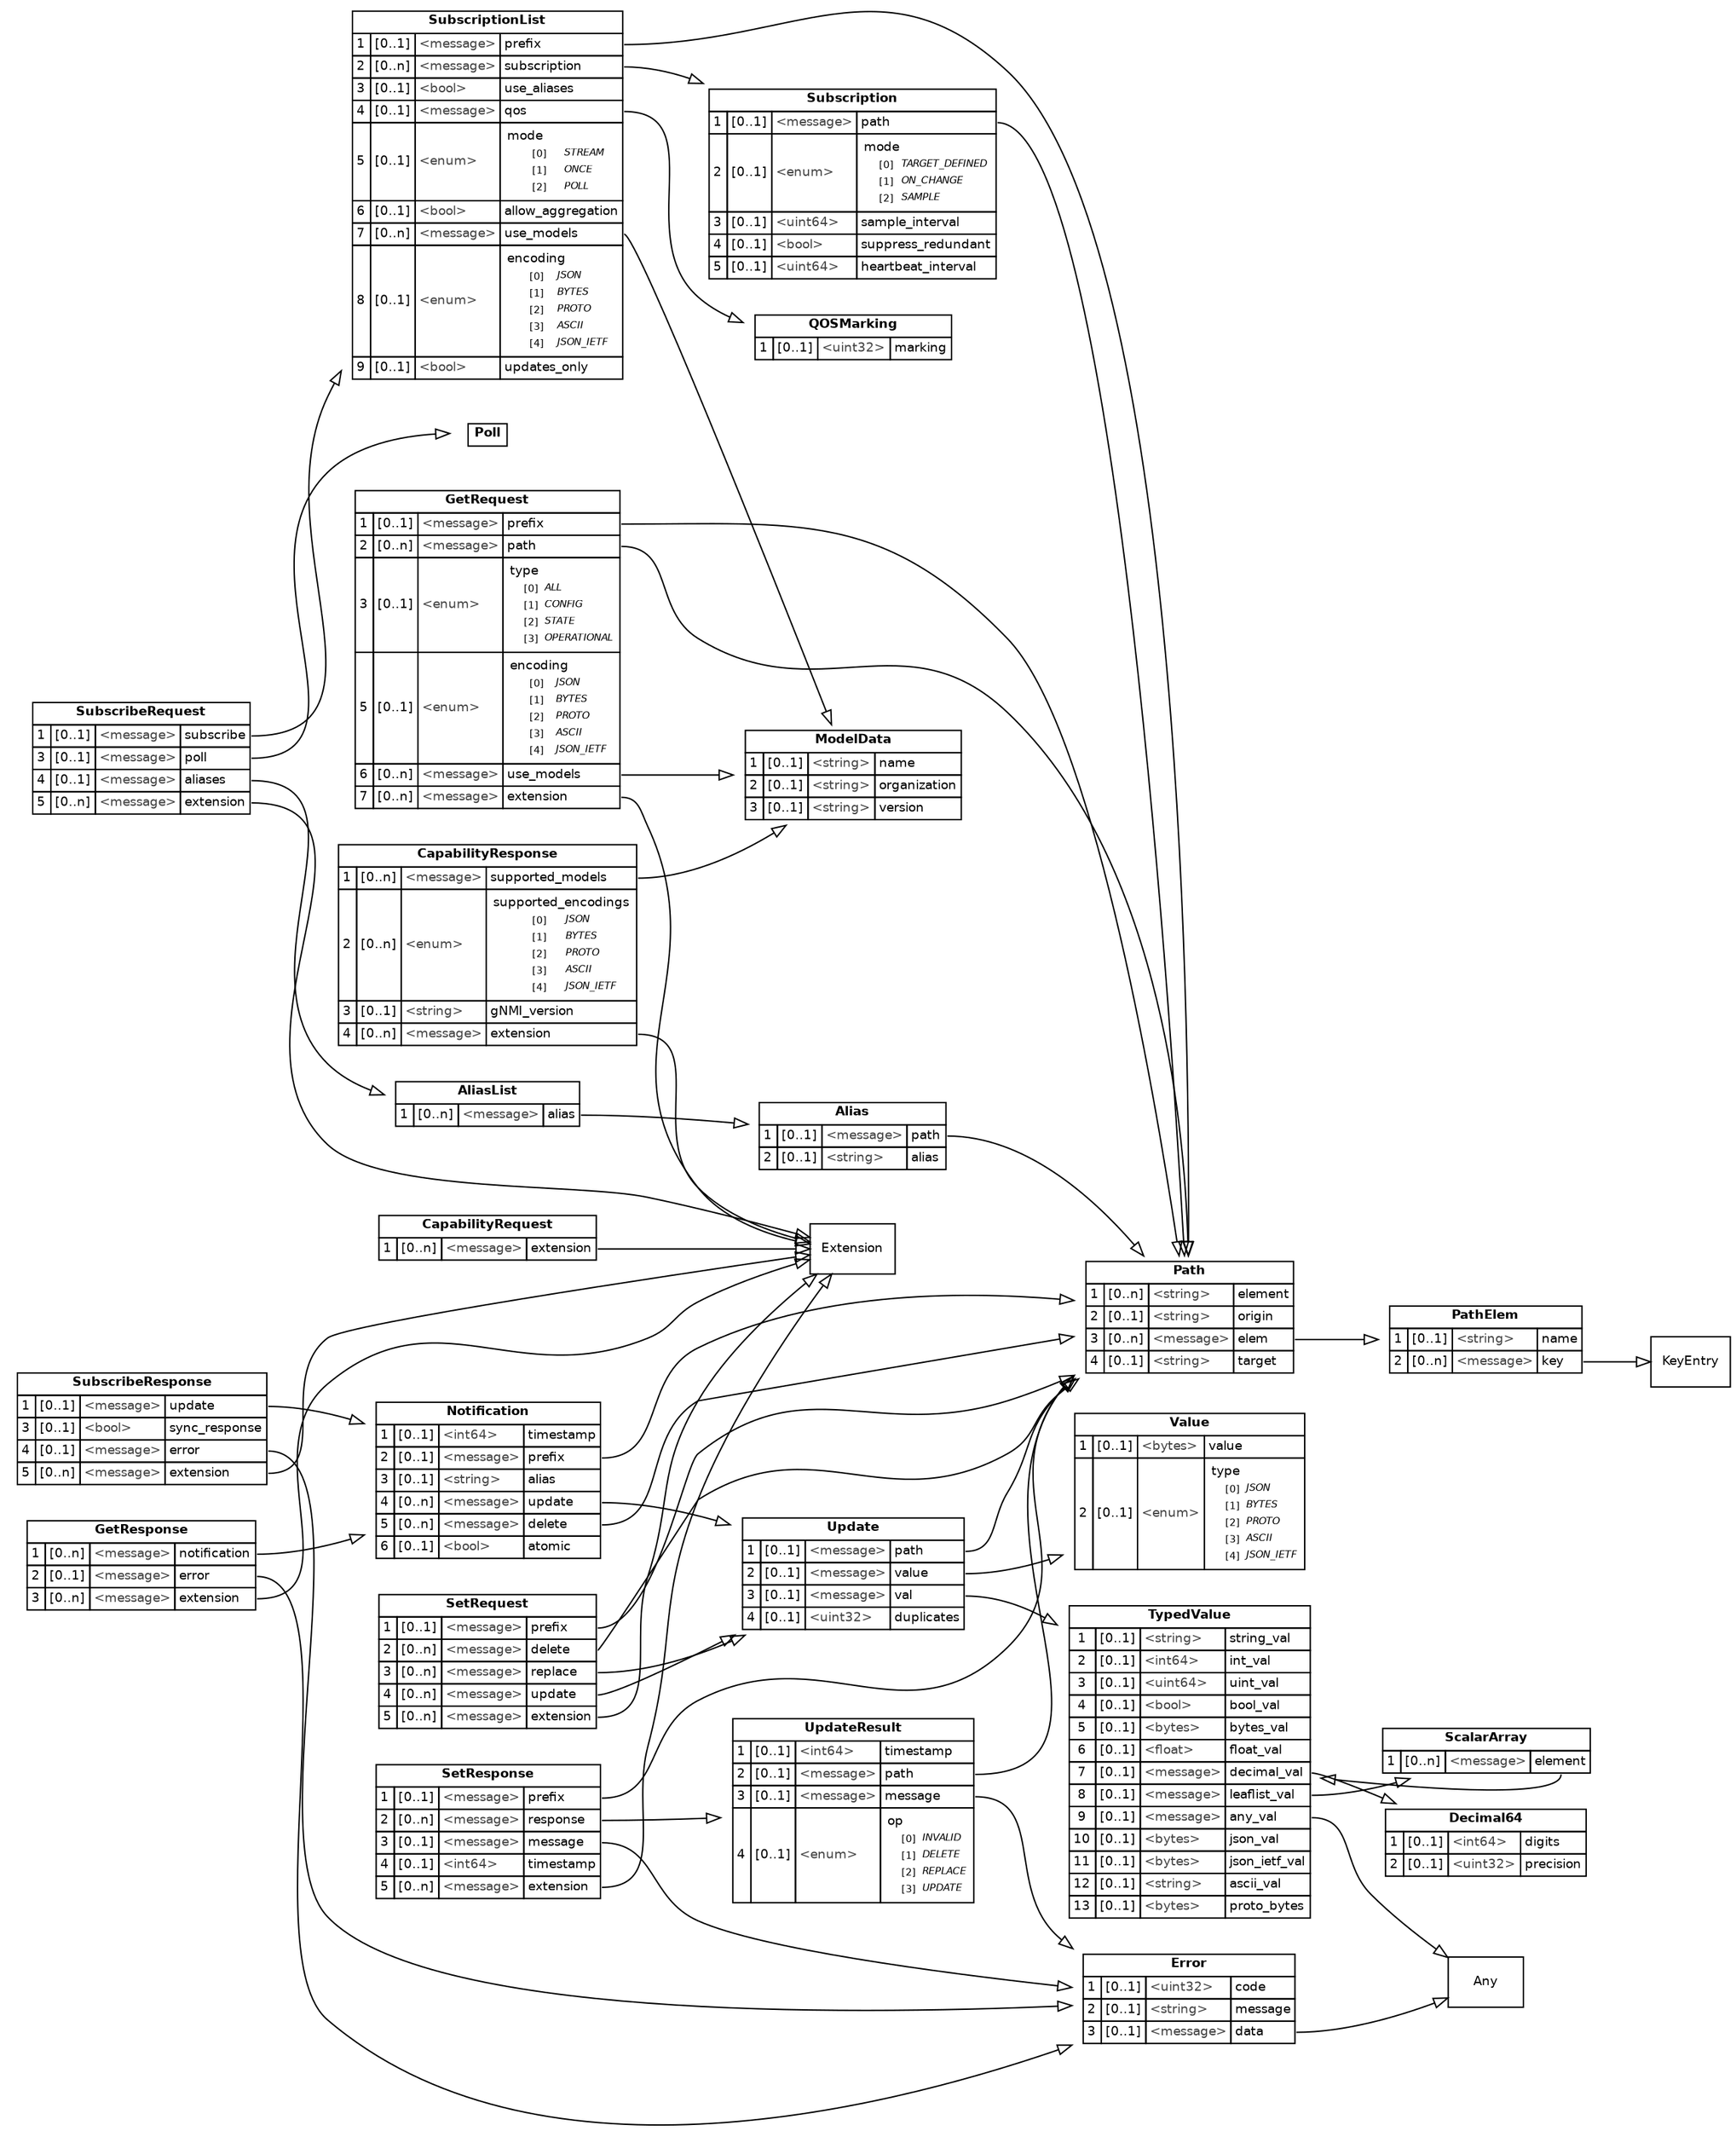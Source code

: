 
digraph protobuf {
    rankdir=LR
    fontname = "Bitstream Vera Sans"
    fontsize = 9
    node [
        shape = record
        fontname = "Bitstream Vera Sans"
        fontsize = 9
    ]
    edge [
        fontname = "Bitstream Vera Sans"
        fontsize = 9
        arrowhead = "empty"
    ]

    QOSMarking [
        shape = plaintext
        label = <<TABLE BORDER="0" CELLBORDER="1" CELLSPACING="0" ALIGN="LEFT" VALIGN="TOP"><TR><TD COLSPAN="4"><B>QOSMarking</B></TD></TR><TR><TD >1</TD><TD TITLE="optional">[0..1]</TD><TD ALIGN="LEFT"><FONT COLOR="#444444">&lt;uint32&gt;</FONT></TD><TD ALIGN="LEFT" >marking</TD></TR></TABLE>>
    ]


    SubscribeRequest [
        shape = plaintext
        label = <<TABLE BORDER="0" CELLBORDER="1" CELLSPACING="0" ALIGN="LEFT" VALIGN="TOP"><TR><TD COLSPAN="4"><B>SubscribeRequest</B></TD></TR><TR><TD  PORT="L_subscribe">1</TD><TD TITLE="optional">[0..1]</TD><TD ALIGN="LEFT"><FONT COLOR="#444444">&lt;message&gt;</FONT></TD><TD ALIGN="LEFT"  PORT="R_subscribe">subscribe</TD></TR><TR><TD  PORT="L_poll">3</TD><TD TITLE="optional">[0..1]</TD><TD ALIGN="LEFT"><FONT COLOR="#444444">&lt;message&gt;</FONT></TD><TD ALIGN="LEFT"  PORT="R_poll">poll</TD></TR><TR><TD  PORT="L_aliases">4</TD><TD TITLE="optional">[0..1]</TD><TD ALIGN="LEFT"><FONT COLOR="#444444">&lt;message&gt;</FONT></TD><TD ALIGN="LEFT"  PORT="R_aliases">aliases</TD></TR><TR><TD  PORT="L_extension">5</TD><TD TITLE="repeated">[0..n]</TD><TD ALIGN="LEFT"><FONT COLOR="#444444">&lt;message&gt;</FONT></TD><TD ALIGN="LEFT"  PORT="R_extension">extension</TD></TR></TABLE>>
    ]


    PathElem [
        shape = plaintext
        label = <<TABLE BORDER="0" CELLBORDER="1" CELLSPACING="0" ALIGN="LEFT" VALIGN="TOP"><TR><TD COLSPAN="4"><B>PathElem</B></TD></TR><TR><TD >1</TD><TD TITLE="optional">[0..1]</TD><TD ALIGN="LEFT"><FONT COLOR="#444444">&lt;string&gt;</FONT></TD><TD ALIGN="LEFT" >name</TD></TR><TR><TD  PORT="L_key">2</TD><TD TITLE="repeated">[0..n]</TD><TD ALIGN="LEFT"><FONT COLOR="#444444">&lt;message&gt;</FONT></TD><TD ALIGN="LEFT"  PORT="R_key">key</TD></TR></TABLE>>
    ]


    Notification [
        shape = plaintext
        label = <<TABLE BORDER="0" CELLBORDER="1" CELLSPACING="0" ALIGN="LEFT" VALIGN="TOP"><TR><TD COLSPAN="4"><B>Notification</B></TD></TR><TR><TD >1</TD><TD TITLE="optional">[0..1]</TD><TD ALIGN="LEFT"><FONT COLOR="#444444">&lt;int64&gt;</FONT></TD><TD ALIGN="LEFT" >timestamp</TD></TR><TR><TD  PORT="L_prefix">2</TD><TD TITLE="optional">[0..1]</TD><TD ALIGN="LEFT"><FONT COLOR="#444444">&lt;message&gt;</FONT></TD><TD ALIGN="LEFT"  PORT="R_prefix">prefix</TD></TR><TR><TD >3</TD><TD TITLE="optional">[0..1]</TD><TD ALIGN="LEFT"><FONT COLOR="#444444">&lt;string&gt;</FONT></TD><TD ALIGN="LEFT" >alias</TD></TR><TR><TD  PORT="L_update">4</TD><TD TITLE="repeated">[0..n]</TD><TD ALIGN="LEFT"><FONT COLOR="#444444">&lt;message&gt;</FONT></TD><TD ALIGN="LEFT"  PORT="R_update">update</TD></TR><TR><TD  PORT="L_delete">5</TD><TD TITLE="repeated">[0..n]</TD><TD ALIGN="LEFT"><FONT COLOR="#444444">&lt;message&gt;</FONT></TD><TD ALIGN="LEFT"  PORT="R_delete">delete</TD></TR><TR><TD >6</TD><TD TITLE="optional">[0..1]</TD><TD ALIGN="LEFT"><FONT COLOR="#444444">&lt;bool&gt;</FONT></TD><TD ALIGN="LEFT" >atomic</TD></TR></TABLE>>
    ]


    GetRequest [
        shape = plaintext
        label = <<TABLE BORDER="0" CELLBORDER="1" CELLSPACING="0" ALIGN="LEFT" VALIGN="TOP"><TR><TD COLSPAN="4"><B>GetRequest</B></TD></TR><TR><TD  PORT="L_prefix">1</TD><TD TITLE="optional">[0..1]</TD><TD ALIGN="LEFT"><FONT COLOR="#444444">&lt;message&gt;</FONT></TD><TD ALIGN="LEFT"  PORT="R_prefix">prefix</TD></TR><TR><TD  PORT="L_path">2</TD><TD TITLE="repeated">[0..n]</TD><TD ALIGN="LEFT"><FONT COLOR="#444444">&lt;message&gt;</FONT></TD><TD ALIGN="LEFT"  PORT="R_path">path</TD></TR><TR><TD >3</TD><TD TITLE="optional">[0..1]</TD><TD ALIGN="LEFT"><FONT COLOR="#444444">&lt;enum&gt;</FONT></TD><TD ALIGN="LEFT" ><TABLE BORDER="0" CELLBORDER="0" CELLSPACING="0"  ALIGN="LEFT" VALIGN="TOP"><TR><TD COLSPAN="3" ALIGN="LEFT">type</TD></TR><TR><TD WIDTH="10"></TD><TD ALIGN="LEFT"><FONT POINT-SIZE="7">[0]</FONT></TD><TD ALIGN="LEFT"><I><FONT POINT-SIZE="7">ALL</FONT></I></TD></TR><TR><TD WIDTH="10"></TD><TD ALIGN="LEFT"><FONT POINT-SIZE="7">[1]</FONT></TD><TD ALIGN="LEFT"><I><FONT POINT-SIZE="7">CONFIG</FONT></I></TD></TR><TR><TD WIDTH="10"></TD><TD ALIGN="LEFT"><FONT POINT-SIZE="7">[2]</FONT></TD><TD ALIGN="LEFT"><I><FONT POINT-SIZE="7">STATE</FONT></I></TD></TR><TR><TD WIDTH="10"></TD><TD ALIGN="LEFT"><FONT POINT-SIZE="7">[3]</FONT></TD><TD ALIGN="LEFT"><I><FONT POINT-SIZE="7">OPERATIONAL</FONT></I></TD></TR></TABLE></TD></TR><TR><TD >5</TD><TD TITLE="optional">[0..1]</TD><TD ALIGN="LEFT"><FONT COLOR="#444444">&lt;enum&gt;</FONT></TD><TD ALIGN="LEFT" ><TABLE BORDER="0" CELLBORDER="0" CELLSPACING="0"  ALIGN="LEFT" VALIGN="TOP"><TR><TD COLSPAN="3" ALIGN="LEFT">encoding</TD></TR><TR><TD WIDTH="10"></TD><TD ALIGN="LEFT"><FONT POINT-SIZE="7">[0]</FONT></TD><TD ALIGN="LEFT"><I><FONT POINT-SIZE="7">JSON</FONT></I></TD></TR><TR><TD WIDTH="10"></TD><TD ALIGN="LEFT"><FONT POINT-SIZE="7">[1]</FONT></TD><TD ALIGN="LEFT"><I><FONT POINT-SIZE="7">BYTES</FONT></I></TD></TR><TR><TD WIDTH="10"></TD><TD ALIGN="LEFT"><FONT POINT-SIZE="7">[2]</FONT></TD><TD ALIGN="LEFT"><I><FONT POINT-SIZE="7">PROTO</FONT></I></TD></TR><TR><TD WIDTH="10"></TD><TD ALIGN="LEFT"><FONT POINT-SIZE="7">[3]</FONT></TD><TD ALIGN="LEFT"><I><FONT POINT-SIZE="7">ASCII</FONT></I></TD></TR><TR><TD WIDTH="10"></TD><TD ALIGN="LEFT"><FONT POINT-SIZE="7">[4]</FONT></TD><TD ALIGN="LEFT"><I><FONT POINT-SIZE="7">JSON_IETF</FONT></I></TD></TR></TABLE></TD></TR><TR><TD  PORT="L_use_models">6</TD><TD TITLE="repeated">[0..n]</TD><TD ALIGN="LEFT"><FONT COLOR="#444444">&lt;message&gt;</FONT></TD><TD ALIGN="LEFT"  PORT="R_use_models">use_models</TD></TR><TR><TD  PORT="L_extension">7</TD><TD TITLE="repeated">[0..n]</TD><TD ALIGN="LEFT"><FONT COLOR="#444444">&lt;message&gt;</FONT></TD><TD ALIGN="LEFT"  PORT="R_extension">extension</TD></TR></TABLE>>
    ]


    CapabilityRequest [
        shape = plaintext
        label = <<TABLE BORDER="0" CELLBORDER="1" CELLSPACING="0" ALIGN="LEFT" VALIGN="TOP"><TR><TD COLSPAN="4"><B>CapabilityRequest</B></TD></TR><TR><TD  PORT="L_extension">1</TD><TD TITLE="repeated">[0..n]</TD><TD ALIGN="LEFT"><FONT COLOR="#444444">&lt;message&gt;</FONT></TD><TD ALIGN="LEFT"  PORT="R_extension">extension</TD></TR></TABLE>>
    ]


    Decimal64 [
        shape = plaintext
        label = <<TABLE BORDER="0" CELLBORDER="1" CELLSPACING="0" ALIGN="LEFT" VALIGN="TOP"><TR><TD COLSPAN="4"><B>Decimal64</B></TD></TR><TR><TD >1</TD><TD TITLE="optional">[0..1]</TD><TD ALIGN="LEFT"><FONT COLOR="#444444">&lt;int64&gt;</FONT></TD><TD ALIGN="LEFT" >digits</TD></TR><TR><TD >2</TD><TD TITLE="optional">[0..1]</TD><TD ALIGN="LEFT"><FONT COLOR="#444444">&lt;uint32&gt;</FONT></TD><TD ALIGN="LEFT" >precision</TD></TR></TABLE>>
    ]


    Update [
        shape = plaintext
        label = <<TABLE BORDER="0" CELLBORDER="1" CELLSPACING="0" ALIGN="LEFT" VALIGN="TOP"><TR><TD COLSPAN="4"><B>Update</B></TD></TR><TR><TD  PORT="L_path">1</TD><TD TITLE="optional">[0..1]</TD><TD ALIGN="LEFT"><FONT COLOR="#444444">&lt;message&gt;</FONT></TD><TD ALIGN="LEFT"  PORT="R_path">path</TD></TR><TR><TD  PORT="L_value">2</TD><TD TITLE="optional">[0..1]</TD><TD ALIGN="LEFT"><FONT COLOR="#444444">&lt;message&gt;</FONT></TD><TD ALIGN="LEFT"  PORT="R_value">value</TD></TR><TR><TD  PORT="L_val">3</TD><TD TITLE="optional">[0..1]</TD><TD ALIGN="LEFT"><FONT COLOR="#444444">&lt;message&gt;</FONT></TD><TD ALIGN="LEFT"  PORT="R_val">val</TD></TR><TR><TD >4</TD><TD TITLE="optional">[0..1]</TD><TD ALIGN="LEFT"><FONT COLOR="#444444">&lt;uint32&gt;</FONT></TD><TD ALIGN="LEFT" >duplicates</TD></TR></TABLE>>
    ]


    ModelData [
        shape = plaintext
        label = <<TABLE BORDER="0" CELLBORDER="1" CELLSPACING="0" ALIGN="LEFT" VALIGN="TOP"><TR><TD COLSPAN="4"><B>ModelData</B></TD></TR><TR><TD >1</TD><TD TITLE="optional">[0..1]</TD><TD ALIGN="LEFT"><FONT COLOR="#444444">&lt;string&gt;</FONT></TD><TD ALIGN="LEFT" >name</TD></TR><TR><TD >2</TD><TD TITLE="optional">[0..1]</TD><TD ALIGN="LEFT"><FONT COLOR="#444444">&lt;string&gt;</FONT></TD><TD ALIGN="LEFT" >organization</TD></TR><TR><TD >3</TD><TD TITLE="optional">[0..1]</TD><TD ALIGN="LEFT"><FONT COLOR="#444444">&lt;string&gt;</FONT></TD><TD ALIGN="LEFT" >version</TD></TR></TABLE>>
    ]


    SubscriptionList [
        shape = plaintext
        label = <<TABLE BORDER="0" CELLBORDER="1" CELLSPACING="0" ALIGN="LEFT" VALIGN="TOP"><TR><TD COLSPAN="4"><B>SubscriptionList</B></TD></TR><TR><TD  PORT="L_prefix">1</TD><TD TITLE="optional">[0..1]</TD><TD ALIGN="LEFT"><FONT COLOR="#444444">&lt;message&gt;</FONT></TD><TD ALIGN="LEFT"  PORT="R_prefix">prefix</TD></TR><TR><TD  PORT="L_subscription">2</TD><TD TITLE="repeated">[0..n]</TD><TD ALIGN="LEFT"><FONT COLOR="#444444">&lt;message&gt;</FONT></TD><TD ALIGN="LEFT"  PORT="R_subscription">subscription</TD></TR><TR><TD >3</TD><TD TITLE="optional">[0..1]</TD><TD ALIGN="LEFT"><FONT COLOR="#444444">&lt;bool&gt;</FONT></TD><TD ALIGN="LEFT" >use_aliases</TD></TR><TR><TD  PORT="L_qos">4</TD><TD TITLE="optional">[0..1]</TD><TD ALIGN="LEFT"><FONT COLOR="#444444">&lt;message&gt;</FONT></TD><TD ALIGN="LEFT"  PORT="R_qos">qos</TD></TR><TR><TD >5</TD><TD TITLE="optional">[0..1]</TD><TD ALIGN="LEFT"><FONT COLOR="#444444">&lt;enum&gt;</FONT></TD><TD ALIGN="LEFT" ><TABLE BORDER="0" CELLBORDER="0" CELLSPACING="0"  ALIGN="LEFT" VALIGN="TOP"><TR><TD COLSPAN="3" ALIGN="LEFT">mode</TD></TR><TR><TD WIDTH="10"></TD><TD ALIGN="LEFT"><FONT POINT-SIZE="7">[0]</FONT></TD><TD ALIGN="LEFT"><I><FONT POINT-SIZE="7">STREAM</FONT></I></TD></TR><TR><TD WIDTH="10"></TD><TD ALIGN="LEFT"><FONT POINT-SIZE="7">[1]</FONT></TD><TD ALIGN="LEFT"><I><FONT POINT-SIZE="7">ONCE</FONT></I></TD></TR><TR><TD WIDTH="10"></TD><TD ALIGN="LEFT"><FONT POINT-SIZE="7">[2]</FONT></TD><TD ALIGN="LEFT"><I><FONT POINT-SIZE="7">POLL</FONT></I></TD></TR></TABLE></TD></TR><TR><TD >6</TD><TD TITLE="optional">[0..1]</TD><TD ALIGN="LEFT"><FONT COLOR="#444444">&lt;bool&gt;</FONT></TD><TD ALIGN="LEFT" >allow_aggregation</TD></TR><TR><TD  PORT="L_use_models">7</TD><TD TITLE="repeated">[0..n]</TD><TD ALIGN="LEFT"><FONT COLOR="#444444">&lt;message&gt;</FONT></TD><TD ALIGN="LEFT"  PORT="R_use_models">use_models</TD></TR><TR><TD >8</TD><TD TITLE="optional">[0..1]</TD><TD ALIGN="LEFT"><FONT COLOR="#444444">&lt;enum&gt;</FONT></TD><TD ALIGN="LEFT" ><TABLE BORDER="0" CELLBORDER="0" CELLSPACING="0"  ALIGN="LEFT" VALIGN="TOP"><TR><TD COLSPAN="3" ALIGN="LEFT">encoding</TD></TR><TR><TD WIDTH="10"></TD><TD ALIGN="LEFT"><FONT POINT-SIZE="7">[0]</FONT></TD><TD ALIGN="LEFT"><I><FONT POINT-SIZE="7">JSON</FONT></I></TD></TR><TR><TD WIDTH="10"></TD><TD ALIGN="LEFT"><FONT POINT-SIZE="7">[1]</FONT></TD><TD ALIGN="LEFT"><I><FONT POINT-SIZE="7">BYTES</FONT></I></TD></TR><TR><TD WIDTH="10"></TD><TD ALIGN="LEFT"><FONT POINT-SIZE="7">[2]</FONT></TD><TD ALIGN="LEFT"><I><FONT POINT-SIZE="7">PROTO</FONT></I></TD></TR><TR><TD WIDTH="10"></TD><TD ALIGN="LEFT"><FONT POINT-SIZE="7">[3]</FONT></TD><TD ALIGN="LEFT"><I><FONT POINT-SIZE="7">ASCII</FONT></I></TD></TR><TR><TD WIDTH="10"></TD><TD ALIGN="LEFT"><FONT POINT-SIZE="7">[4]</FONT></TD><TD ALIGN="LEFT"><I><FONT POINT-SIZE="7">JSON_IETF</FONT></I></TD></TR></TABLE></TD></TR><TR><TD >9</TD><TD TITLE="optional">[0..1]</TD><TD ALIGN="LEFT"><FONT COLOR="#444444">&lt;bool&gt;</FONT></TD><TD ALIGN="LEFT" >updates_only</TD></TR></TABLE>>
    ]


    Path [
        shape = plaintext
        label = <<TABLE BORDER="0" CELLBORDER="1" CELLSPACING="0" ALIGN="LEFT" VALIGN="TOP"><TR><TD COLSPAN="4"><B>Path</B></TD></TR><TR><TD >1</TD><TD TITLE="repeated">[0..n]</TD><TD ALIGN="LEFT"><FONT COLOR="#444444">&lt;string&gt;</FONT></TD><TD ALIGN="LEFT" >element</TD></TR><TR><TD >2</TD><TD TITLE="optional">[0..1]</TD><TD ALIGN="LEFT"><FONT COLOR="#444444">&lt;string&gt;</FONT></TD><TD ALIGN="LEFT" >origin</TD></TR><TR><TD  PORT="L_elem">3</TD><TD TITLE="repeated">[0..n]</TD><TD ALIGN="LEFT"><FONT COLOR="#444444">&lt;message&gt;</FONT></TD><TD ALIGN="LEFT"  PORT="R_elem">elem</TD></TR><TR><TD >4</TD><TD TITLE="optional">[0..1]</TD><TD ALIGN="LEFT"><FONT COLOR="#444444">&lt;string&gt;</FONT></TD><TD ALIGN="LEFT" >target</TD></TR></TABLE>>
    ]


    Subscription [
        shape = plaintext
        label = <<TABLE BORDER="0" CELLBORDER="1" CELLSPACING="0" ALIGN="LEFT" VALIGN="TOP"><TR><TD COLSPAN="4"><B>Subscription</B></TD></TR><TR><TD  PORT="L_path">1</TD><TD TITLE="optional">[0..1]</TD><TD ALIGN="LEFT"><FONT COLOR="#444444">&lt;message&gt;</FONT></TD><TD ALIGN="LEFT"  PORT="R_path">path</TD></TR><TR><TD >2</TD><TD TITLE="optional">[0..1]</TD><TD ALIGN="LEFT"><FONT COLOR="#444444">&lt;enum&gt;</FONT></TD><TD ALIGN="LEFT" ><TABLE BORDER="0" CELLBORDER="0" CELLSPACING="0"  ALIGN="LEFT" VALIGN="TOP"><TR><TD COLSPAN="3" ALIGN="LEFT">mode</TD></TR><TR><TD WIDTH="10"></TD><TD ALIGN="LEFT"><FONT POINT-SIZE="7">[0]</FONT></TD><TD ALIGN="LEFT"><I><FONT POINT-SIZE="7">TARGET_DEFINED</FONT></I></TD></TR><TR><TD WIDTH="10"></TD><TD ALIGN="LEFT"><FONT POINT-SIZE="7">[1]</FONT></TD><TD ALIGN="LEFT"><I><FONT POINT-SIZE="7">ON_CHANGE</FONT></I></TD></TR><TR><TD WIDTH="10"></TD><TD ALIGN="LEFT"><FONT POINT-SIZE="7">[2]</FONT></TD><TD ALIGN="LEFT"><I><FONT POINT-SIZE="7">SAMPLE</FONT></I></TD></TR></TABLE></TD></TR><TR><TD >3</TD><TD TITLE="optional">[0..1]</TD><TD ALIGN="LEFT"><FONT COLOR="#444444">&lt;uint64&gt;</FONT></TD><TD ALIGN="LEFT" >sample_interval</TD></TR><TR><TD >4</TD><TD TITLE="optional">[0..1]</TD><TD ALIGN="LEFT"><FONT COLOR="#444444">&lt;bool&gt;</FONT></TD><TD ALIGN="LEFT" >suppress_redundant</TD></TR><TR><TD >5</TD><TD TITLE="optional">[0..1]</TD><TD ALIGN="LEFT"><FONT COLOR="#444444">&lt;uint64&gt;</FONT></TD><TD ALIGN="LEFT" >heartbeat_interval</TD></TR></TABLE>>
    ]


    TypedValue [
        shape = plaintext
        label = <<TABLE BORDER="0" CELLBORDER="1" CELLSPACING="0" ALIGN="LEFT" VALIGN="TOP"><TR><TD COLSPAN="4"><B>TypedValue</B></TD></TR><TR><TD >1</TD><TD TITLE="optional">[0..1]</TD><TD ALIGN="LEFT"><FONT COLOR="#444444">&lt;string&gt;</FONT></TD><TD ALIGN="LEFT" >string_val</TD></TR><TR><TD >2</TD><TD TITLE="optional">[0..1]</TD><TD ALIGN="LEFT"><FONT COLOR="#444444">&lt;int64&gt;</FONT></TD><TD ALIGN="LEFT" >int_val</TD></TR><TR><TD >3</TD><TD TITLE="optional">[0..1]</TD><TD ALIGN="LEFT"><FONT COLOR="#444444">&lt;uint64&gt;</FONT></TD><TD ALIGN="LEFT" >uint_val</TD></TR><TR><TD >4</TD><TD TITLE="optional">[0..1]</TD><TD ALIGN="LEFT"><FONT COLOR="#444444">&lt;bool&gt;</FONT></TD><TD ALIGN="LEFT" >bool_val</TD></TR><TR><TD >5</TD><TD TITLE="optional">[0..1]</TD><TD ALIGN="LEFT"><FONT COLOR="#444444">&lt;bytes&gt;</FONT></TD><TD ALIGN="LEFT" >bytes_val</TD></TR><TR><TD >6</TD><TD TITLE="optional">[0..1]</TD><TD ALIGN="LEFT"><FONT COLOR="#444444">&lt;float&gt;</FONT></TD><TD ALIGN="LEFT" >float_val</TD></TR><TR><TD  PORT="L_decimal_val">7</TD><TD TITLE="optional">[0..1]</TD><TD ALIGN="LEFT"><FONT COLOR="#444444">&lt;message&gt;</FONT></TD><TD ALIGN="LEFT"  PORT="R_decimal_val">decimal_val</TD></TR><TR><TD  PORT="L_leaflist_val">8</TD><TD TITLE="optional">[0..1]</TD><TD ALIGN="LEFT"><FONT COLOR="#444444">&lt;message&gt;</FONT></TD><TD ALIGN="LEFT"  PORT="R_leaflist_val">leaflist_val</TD></TR><TR><TD  PORT="L_any_val">9</TD><TD TITLE="optional">[0..1]</TD><TD ALIGN="LEFT"><FONT COLOR="#444444">&lt;message&gt;</FONT></TD><TD ALIGN="LEFT"  PORT="R_any_val">any_val</TD></TR><TR><TD >10</TD><TD TITLE="optional">[0..1]</TD><TD ALIGN="LEFT"><FONT COLOR="#444444">&lt;bytes&gt;</FONT></TD><TD ALIGN="LEFT" >json_val</TD></TR><TR><TD >11</TD><TD TITLE="optional">[0..1]</TD><TD ALIGN="LEFT"><FONT COLOR="#444444">&lt;bytes&gt;</FONT></TD><TD ALIGN="LEFT" >json_ietf_val</TD></TR><TR><TD >12</TD><TD TITLE="optional">[0..1]</TD><TD ALIGN="LEFT"><FONT COLOR="#444444">&lt;string&gt;</FONT></TD><TD ALIGN="LEFT" >ascii_val</TD></TR><TR><TD >13</TD><TD TITLE="optional">[0..1]</TD><TD ALIGN="LEFT"><FONT COLOR="#444444">&lt;bytes&gt;</FONT></TD><TD ALIGN="LEFT" >proto_bytes</TD></TR></TABLE>>
    ]


    CapabilityResponse [
        shape = plaintext
        label = <<TABLE BORDER="0" CELLBORDER="1" CELLSPACING="0" ALIGN="LEFT" VALIGN="TOP"><TR><TD COLSPAN="4"><B>CapabilityResponse</B></TD></TR><TR><TD  PORT="L_supported_models">1</TD><TD TITLE="repeated">[0..n]</TD><TD ALIGN="LEFT"><FONT COLOR="#444444">&lt;message&gt;</FONT></TD><TD ALIGN="LEFT"  PORT="R_supported_models">supported_models</TD></TR><TR><TD >2</TD><TD TITLE="repeated">[0..n]</TD><TD ALIGN="LEFT"><FONT COLOR="#444444">&lt;enum&gt;</FONT></TD><TD ALIGN="LEFT" ><TABLE BORDER="0" CELLBORDER="0" CELLSPACING="0"  ALIGN="LEFT" VALIGN="TOP"><TR><TD COLSPAN="3" ALIGN="LEFT">supported_encodings</TD></TR><TR><TD WIDTH="10"></TD><TD ALIGN="LEFT"><FONT POINT-SIZE="7">[0]</FONT></TD><TD ALIGN="LEFT"><I><FONT POINT-SIZE="7">JSON</FONT></I></TD></TR><TR><TD WIDTH="10"></TD><TD ALIGN="LEFT"><FONT POINT-SIZE="7">[1]</FONT></TD><TD ALIGN="LEFT"><I><FONT POINT-SIZE="7">BYTES</FONT></I></TD></TR><TR><TD WIDTH="10"></TD><TD ALIGN="LEFT"><FONT POINT-SIZE="7">[2]</FONT></TD><TD ALIGN="LEFT"><I><FONT POINT-SIZE="7">PROTO</FONT></I></TD></TR><TR><TD WIDTH="10"></TD><TD ALIGN="LEFT"><FONT POINT-SIZE="7">[3]</FONT></TD><TD ALIGN="LEFT"><I><FONT POINT-SIZE="7">ASCII</FONT></I></TD></TR><TR><TD WIDTH="10"></TD><TD ALIGN="LEFT"><FONT POINT-SIZE="7">[4]</FONT></TD><TD ALIGN="LEFT"><I><FONT POINT-SIZE="7">JSON_IETF</FONT></I></TD></TR></TABLE></TD></TR><TR><TD >3</TD><TD TITLE="optional">[0..1]</TD><TD ALIGN="LEFT"><FONT COLOR="#444444">&lt;string&gt;</FONT></TD><TD ALIGN="LEFT" >gNMI_version</TD></TR><TR><TD  PORT="L_extension">4</TD><TD TITLE="repeated">[0..n]</TD><TD ALIGN="LEFT"><FONT COLOR="#444444">&lt;message&gt;</FONT></TD><TD ALIGN="LEFT"  PORT="R_extension">extension</TD></TR></TABLE>>
    ]


    Value [
        shape = plaintext
        label = <<TABLE BORDER="0" CELLBORDER="1" CELLSPACING="0" ALIGN="LEFT" VALIGN="TOP"><TR><TD COLSPAN="4"><B>Value</B></TD></TR><TR><TD >1</TD><TD TITLE="optional">[0..1]</TD><TD ALIGN="LEFT"><FONT COLOR="#444444">&lt;bytes&gt;</FONT></TD><TD ALIGN="LEFT" >value</TD></TR><TR><TD >2</TD><TD TITLE="optional">[0..1]</TD><TD ALIGN="LEFT"><FONT COLOR="#444444">&lt;enum&gt;</FONT></TD><TD ALIGN="LEFT" ><TABLE BORDER="0" CELLBORDER="0" CELLSPACING="0"  ALIGN="LEFT" VALIGN="TOP"><TR><TD COLSPAN="3" ALIGN="LEFT">type</TD></TR><TR><TD WIDTH="10"></TD><TD ALIGN="LEFT"><FONT POINT-SIZE="7">[0]</FONT></TD><TD ALIGN="LEFT"><I><FONT POINT-SIZE="7">JSON</FONT></I></TD></TR><TR><TD WIDTH="10"></TD><TD ALIGN="LEFT"><FONT POINT-SIZE="7">[1]</FONT></TD><TD ALIGN="LEFT"><I><FONT POINT-SIZE="7">BYTES</FONT></I></TD></TR><TR><TD WIDTH="10"></TD><TD ALIGN="LEFT"><FONT POINT-SIZE="7">[2]</FONT></TD><TD ALIGN="LEFT"><I><FONT POINT-SIZE="7">PROTO</FONT></I></TD></TR><TR><TD WIDTH="10"></TD><TD ALIGN="LEFT"><FONT POINT-SIZE="7">[3]</FONT></TD><TD ALIGN="LEFT"><I><FONT POINT-SIZE="7">ASCII</FONT></I></TD></TR><TR><TD WIDTH="10"></TD><TD ALIGN="LEFT"><FONT POINT-SIZE="7">[4]</FONT></TD><TD ALIGN="LEFT"><I><FONT POINT-SIZE="7">JSON_IETF</FONT></I></TD></TR></TABLE></TD></TR></TABLE>>
    ]


    Alias [
        shape = plaintext
        label = <<TABLE BORDER="0" CELLBORDER="1" CELLSPACING="0" ALIGN="LEFT" VALIGN="TOP"><TR><TD COLSPAN="4"><B>Alias</B></TD></TR><TR><TD  PORT="L_path">1</TD><TD TITLE="optional">[0..1]</TD><TD ALIGN="LEFT"><FONT COLOR="#444444">&lt;message&gt;</FONT></TD><TD ALIGN="LEFT"  PORT="R_path">path</TD></TR><TR><TD >2</TD><TD TITLE="optional">[0..1]</TD><TD ALIGN="LEFT"><FONT COLOR="#444444">&lt;string&gt;</FONT></TD><TD ALIGN="LEFT" >alias</TD></TR></TABLE>>
    ]


    GetResponse [
        shape = plaintext
        label = <<TABLE BORDER="0" CELLBORDER="1" CELLSPACING="0" ALIGN="LEFT" VALIGN="TOP"><TR><TD COLSPAN="4"><B>GetResponse</B></TD></TR><TR><TD  PORT="L_notification">1</TD><TD TITLE="repeated">[0..n]</TD><TD ALIGN="LEFT"><FONT COLOR="#444444">&lt;message&gt;</FONT></TD><TD ALIGN="LEFT"  PORT="R_notification">notification</TD></TR><TR><TD  PORT="L_error">2</TD><TD TITLE="optional">[0..1]</TD><TD ALIGN="LEFT"><FONT COLOR="#444444">&lt;message&gt;</FONT></TD><TD ALIGN="LEFT"  PORT="R_error">error</TD></TR><TR><TD  PORT="L_extension">3</TD><TD TITLE="repeated">[0..n]</TD><TD ALIGN="LEFT"><FONT COLOR="#444444">&lt;message&gt;</FONT></TD><TD ALIGN="LEFT"  PORT="R_extension">extension</TD></TR></TABLE>>
    ]


    Error [
        shape = plaintext
        label = <<TABLE BORDER="0" CELLBORDER="1" CELLSPACING="0" ALIGN="LEFT" VALIGN="TOP"><TR><TD COLSPAN="4"><B>Error</B></TD></TR><TR><TD >1</TD><TD TITLE="optional">[0..1]</TD><TD ALIGN="LEFT"><FONT COLOR="#444444">&lt;uint32&gt;</FONT></TD><TD ALIGN="LEFT" >code</TD></TR><TR><TD >2</TD><TD TITLE="optional">[0..1]</TD><TD ALIGN="LEFT"><FONT COLOR="#444444">&lt;string&gt;</FONT></TD><TD ALIGN="LEFT" >message</TD></TR><TR><TD  PORT="L_data">3</TD><TD TITLE="optional">[0..1]</TD><TD ALIGN="LEFT"><FONT COLOR="#444444">&lt;message&gt;</FONT></TD><TD ALIGN="LEFT"  PORT="R_data">data</TD></TR></TABLE>>
    ]


    SubscribeResponse [
        shape = plaintext
        label = <<TABLE BORDER="0" CELLBORDER="1" CELLSPACING="0" ALIGN="LEFT" VALIGN="TOP"><TR><TD COLSPAN="4"><B>SubscribeResponse</B></TD></TR><TR><TD  PORT="L_update">1</TD><TD TITLE="optional">[0..1]</TD><TD ALIGN="LEFT"><FONT COLOR="#444444">&lt;message&gt;</FONT></TD><TD ALIGN="LEFT"  PORT="R_update">update</TD></TR><TR><TD >3</TD><TD TITLE="optional">[0..1]</TD><TD ALIGN="LEFT"><FONT COLOR="#444444">&lt;bool&gt;</FONT></TD><TD ALIGN="LEFT" >sync_response</TD></TR><TR><TD  PORT="L_error">4</TD><TD TITLE="optional">[0..1]</TD><TD ALIGN="LEFT"><FONT COLOR="#444444">&lt;message&gt;</FONT></TD><TD ALIGN="LEFT"  PORT="R_error">error</TD></TR><TR><TD  PORT="L_extension">5</TD><TD TITLE="repeated">[0..n]</TD><TD ALIGN="LEFT"><FONT COLOR="#444444">&lt;message&gt;</FONT></TD><TD ALIGN="LEFT"  PORT="R_extension">extension</TD></TR></TABLE>>
    ]


    SetResponse [
        shape = plaintext
        label = <<TABLE BORDER="0" CELLBORDER="1" CELLSPACING="0" ALIGN="LEFT" VALIGN="TOP"><TR><TD COLSPAN="4"><B>SetResponse</B></TD></TR><TR><TD  PORT="L_prefix">1</TD><TD TITLE="optional">[0..1]</TD><TD ALIGN="LEFT"><FONT COLOR="#444444">&lt;message&gt;</FONT></TD><TD ALIGN="LEFT"  PORT="R_prefix">prefix</TD></TR><TR><TD  PORT="L_response">2</TD><TD TITLE="repeated">[0..n]</TD><TD ALIGN="LEFT"><FONT COLOR="#444444">&lt;message&gt;</FONT></TD><TD ALIGN="LEFT"  PORT="R_response">response</TD></TR><TR><TD  PORT="L_message">3</TD><TD TITLE="optional">[0..1]</TD><TD ALIGN="LEFT"><FONT COLOR="#444444">&lt;message&gt;</FONT></TD><TD ALIGN="LEFT"  PORT="R_message">message</TD></TR><TR><TD >4</TD><TD TITLE="optional">[0..1]</TD><TD ALIGN="LEFT"><FONT COLOR="#444444">&lt;int64&gt;</FONT></TD><TD ALIGN="LEFT" >timestamp</TD></TR><TR><TD  PORT="L_extension">5</TD><TD TITLE="repeated">[0..n]</TD><TD ALIGN="LEFT"><FONT COLOR="#444444">&lt;message&gt;</FONT></TD><TD ALIGN="LEFT"  PORT="R_extension">extension</TD></TR></TABLE>>
    ]


    SetRequest [
        shape = plaintext
        label = <<TABLE BORDER="0" CELLBORDER="1" CELLSPACING="0" ALIGN="LEFT" VALIGN="TOP"><TR><TD COLSPAN="4"><B>SetRequest</B></TD></TR><TR><TD  PORT="L_prefix">1</TD><TD TITLE="optional">[0..1]</TD><TD ALIGN="LEFT"><FONT COLOR="#444444">&lt;message&gt;</FONT></TD><TD ALIGN="LEFT"  PORT="R_prefix">prefix</TD></TR><TR><TD  PORT="L_delete">2</TD><TD TITLE="repeated">[0..n]</TD><TD ALIGN="LEFT"><FONT COLOR="#444444">&lt;message&gt;</FONT></TD><TD ALIGN="LEFT"  PORT="R_delete">delete</TD></TR><TR><TD  PORT="L_replace">3</TD><TD TITLE="repeated">[0..n]</TD><TD ALIGN="LEFT"><FONT COLOR="#444444">&lt;message&gt;</FONT></TD><TD ALIGN="LEFT"  PORT="R_replace">replace</TD></TR><TR><TD  PORT="L_update">4</TD><TD TITLE="repeated">[0..n]</TD><TD ALIGN="LEFT"><FONT COLOR="#444444">&lt;message&gt;</FONT></TD><TD ALIGN="LEFT"  PORT="R_update">update</TD></TR><TR><TD  PORT="L_extension">5</TD><TD TITLE="repeated">[0..n]</TD><TD ALIGN="LEFT"><FONT COLOR="#444444">&lt;message&gt;</FONT></TD><TD ALIGN="LEFT"  PORT="R_extension">extension</TD></TR></TABLE>>
    ]


    ScalarArray [
        shape = plaintext
        label = <<TABLE BORDER="0" CELLBORDER="1" CELLSPACING="0" ALIGN="LEFT" VALIGN="TOP"><TR><TD COLSPAN="4"><B>ScalarArray</B></TD></TR><TR><TD  PORT="L_element">1</TD><TD TITLE="repeated">[0..n]</TD><TD ALIGN="LEFT"><FONT COLOR="#444444">&lt;message&gt;</FONT></TD><TD ALIGN="LEFT"  PORT="R_element">element</TD></TR></TABLE>>
    ]


    AliasList [
        shape = plaintext
        label = <<TABLE BORDER="0" CELLBORDER="1" CELLSPACING="0" ALIGN="LEFT" VALIGN="TOP"><TR><TD COLSPAN="4"><B>AliasList</B></TD></TR><TR><TD  PORT="L_alias">1</TD><TD TITLE="repeated">[0..n]</TD><TD ALIGN="LEFT"><FONT COLOR="#444444">&lt;message&gt;</FONT></TD><TD ALIGN="LEFT"  PORT="R_alias">alias</TD></TR></TABLE>>
    ]


    Poll [
        shape = plaintext
        label = <<TABLE BORDER="0" CELLBORDER="1" CELLSPACING="0" ALIGN="LEFT" VALIGN="TOP"><TR><TD COLSPAN="4"><B>Poll</B></TD></TR></TABLE>>
    ]


    UpdateResult [
        shape = plaintext
        label = <<TABLE BORDER="0" CELLBORDER="1" CELLSPACING="0" ALIGN="LEFT" VALIGN="TOP"><TR><TD COLSPAN="4"><B>UpdateResult</B></TD></TR><TR><TD >1</TD><TD TITLE="optional">[0..1]</TD><TD ALIGN="LEFT"><FONT COLOR="#444444">&lt;int64&gt;</FONT></TD><TD ALIGN="LEFT" >timestamp</TD></TR><TR><TD  PORT="L_path">2</TD><TD TITLE="optional">[0..1]</TD><TD ALIGN="LEFT"><FONT COLOR="#444444">&lt;message&gt;</FONT></TD><TD ALIGN="LEFT"  PORT="R_path">path</TD></TR><TR><TD  PORT="L_message">3</TD><TD TITLE="optional">[0..1]</TD><TD ALIGN="LEFT"><FONT COLOR="#444444">&lt;message&gt;</FONT></TD><TD ALIGN="LEFT"  PORT="R_message">message</TD></TR><TR><TD >4</TD><TD TITLE="optional">[0..1]</TD><TD ALIGN="LEFT"><FONT COLOR="#444444">&lt;enum&gt;</FONT></TD><TD ALIGN="LEFT" ><TABLE BORDER="0" CELLBORDER="0" CELLSPACING="0"  ALIGN="LEFT" VALIGN="TOP"><TR><TD COLSPAN="3" ALIGN="LEFT">op</TD></TR><TR><TD WIDTH="10"></TD><TD ALIGN="LEFT"><FONT POINT-SIZE="7">[0]</FONT></TD><TD ALIGN="LEFT"><I><FONT POINT-SIZE="7">INVALID</FONT></I></TD></TR><TR><TD WIDTH="10"></TD><TD ALIGN="LEFT"><FONT POINT-SIZE="7">[1]</FONT></TD><TD ALIGN="LEFT"><I><FONT POINT-SIZE="7">DELETE</FONT></I></TD></TR><TR><TD WIDTH="10"></TD><TD ALIGN="LEFT"><FONT POINT-SIZE="7">[2]</FONT></TD><TD ALIGN="LEFT"><I><FONT POINT-SIZE="7">REPLACE</FONT></I></TD></TR><TR><TD WIDTH="10"></TD><TD ALIGN="LEFT"><FONT POINT-SIZE="7">[3]</FONT></TD><TD ALIGN="LEFT"><I><FONT POINT-SIZE="7">UPDATE</FONT></I></TD></TR></TABLE></TD></TR></TABLE>>
    ]
		SubscribeRequest:R_subscribe -> SubscriptionList
		SubscribeRequest:R_poll -> Poll
		SubscribeRequest:R_aliases -> AliasList
		SubscribeRequest:R_extension -> Extension
		PathElem:R_key -> KeyEntry
		Notification:R_prefix -> Path
		Notification:R_update -> Update
		Notification:R_delete -> Path
		GetRequest:R_prefix -> Path
		GetRequest:R_path -> Path
		GetRequest:R_use_models -> ModelData
		GetRequest:R_extension -> Extension
		ScalarArray:R_element -> TypedValue
		CapabilityRequest:R_extension -> Extension
		Update:R_path -> Path
		Update:R_value -> Value
		Update:R_val -> TypedValue
		SubscriptionList:R_prefix -> Path
		SubscriptionList:R_subscription -> Subscription
		SubscriptionList:R_qos -> QOSMarking
		SubscriptionList:R_use_models -> ModelData
		Path:R_elem -> PathElem
		Subscription:R_path -> Path
		TypedValue:R_decimal_val -> Decimal64
		TypedValue:R_leaflist_val -> ScalarArray
		TypedValue:R_any_val -> Any
		CapabilityResponse:R_supported_models -> ModelData
		CapabilityResponse:R_extension -> Extension
		Alias:R_path -> Path
		Error:R_data -> Any
		SubscribeResponse:R_update -> Notification
		SubscribeResponse:R_error -> Error
		SubscribeResponse:R_extension -> Extension
		SetResponse:R_prefix -> Path
		SetResponse:R_response -> UpdateResult
		SetResponse:R_message -> Error
		SetResponse:R_extension -> Extension
		SetRequest:R_prefix -> Path
		SetRequest:R_delete -> Path
		SetRequest:R_replace -> Update
		SetRequest:R_update -> Update
		SetRequest:R_extension -> Extension
		GetResponse:R_notification -> Notification
		GetResponse:R_error -> Error
		GetResponse:R_extension -> Extension
		AliasList:R_alias -> Alias
		UpdateResult:R_path -> Path
		UpdateResult:R_message -> Error}